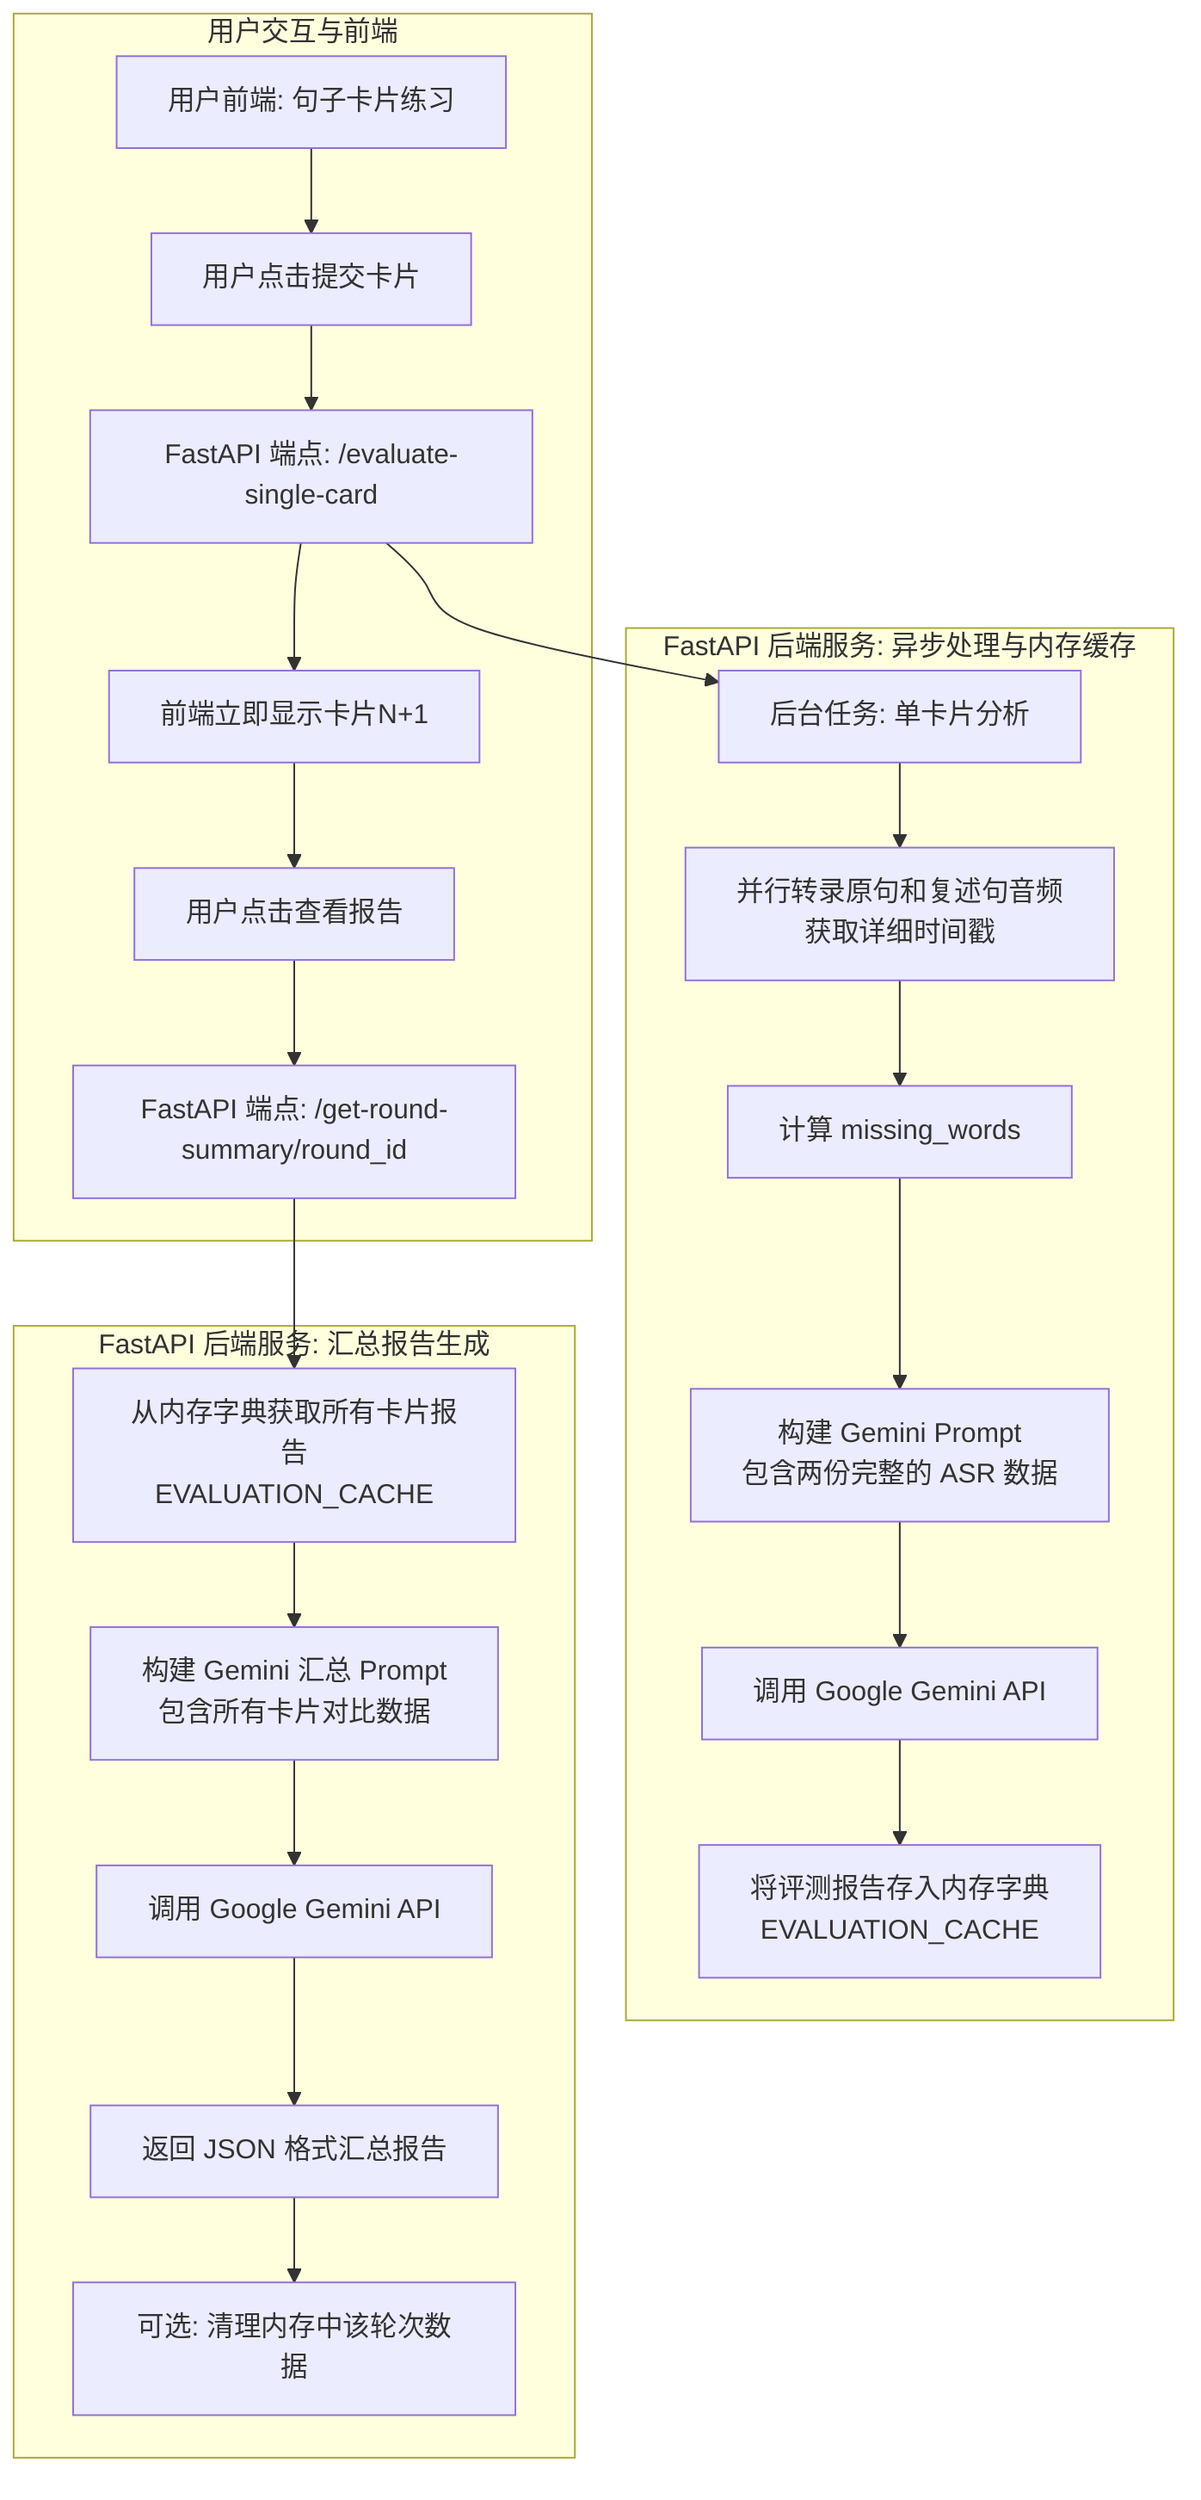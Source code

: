 graph TD
    subgraph "用户交互与前端"
        A[用户前端: 句子卡片练习] --> B[用户点击提交卡片]
        B --> C[FastAPI 端点: /evaluate-single-card]
        C --> D[前端立即显示卡片N+1]
        D --> E[用户点击查看报告]
        E --> F[FastAPI 端点: /get-round-summary/round_id]
    end
    subgraph "FastAPI 后端服务: 异步处理与内存缓存"
        C --> G[后台任务: 单卡片分析]
        G --> H[并行转录原句和复述句音频<br/>获取详细时间戳]
        H --> I[计算 missing_words]
        I --> J[构建 Gemini Prompt<br/>包含两份完整的 ASR 数据]
        J --> K[调用 Google Gemini API]
        K --> L[将评测报告存入内存字典<br/>EVALUATION_CACHE]
    end
    subgraph "FastAPI 后端服务: 汇总报告生成"
        F --> M[从内存字典获取所有卡片报告<br/>EVALUATION_CACHE]
        M --> N[构建 Gemini 汇总 Prompt<br/>包含所有卡片对比数据]
        N --> O[调用 Google Gemini API]
        O --> P[返回 JSON 格式汇总报告]
        P --> Q[可选: 清理内存中该轮次数据]
    end